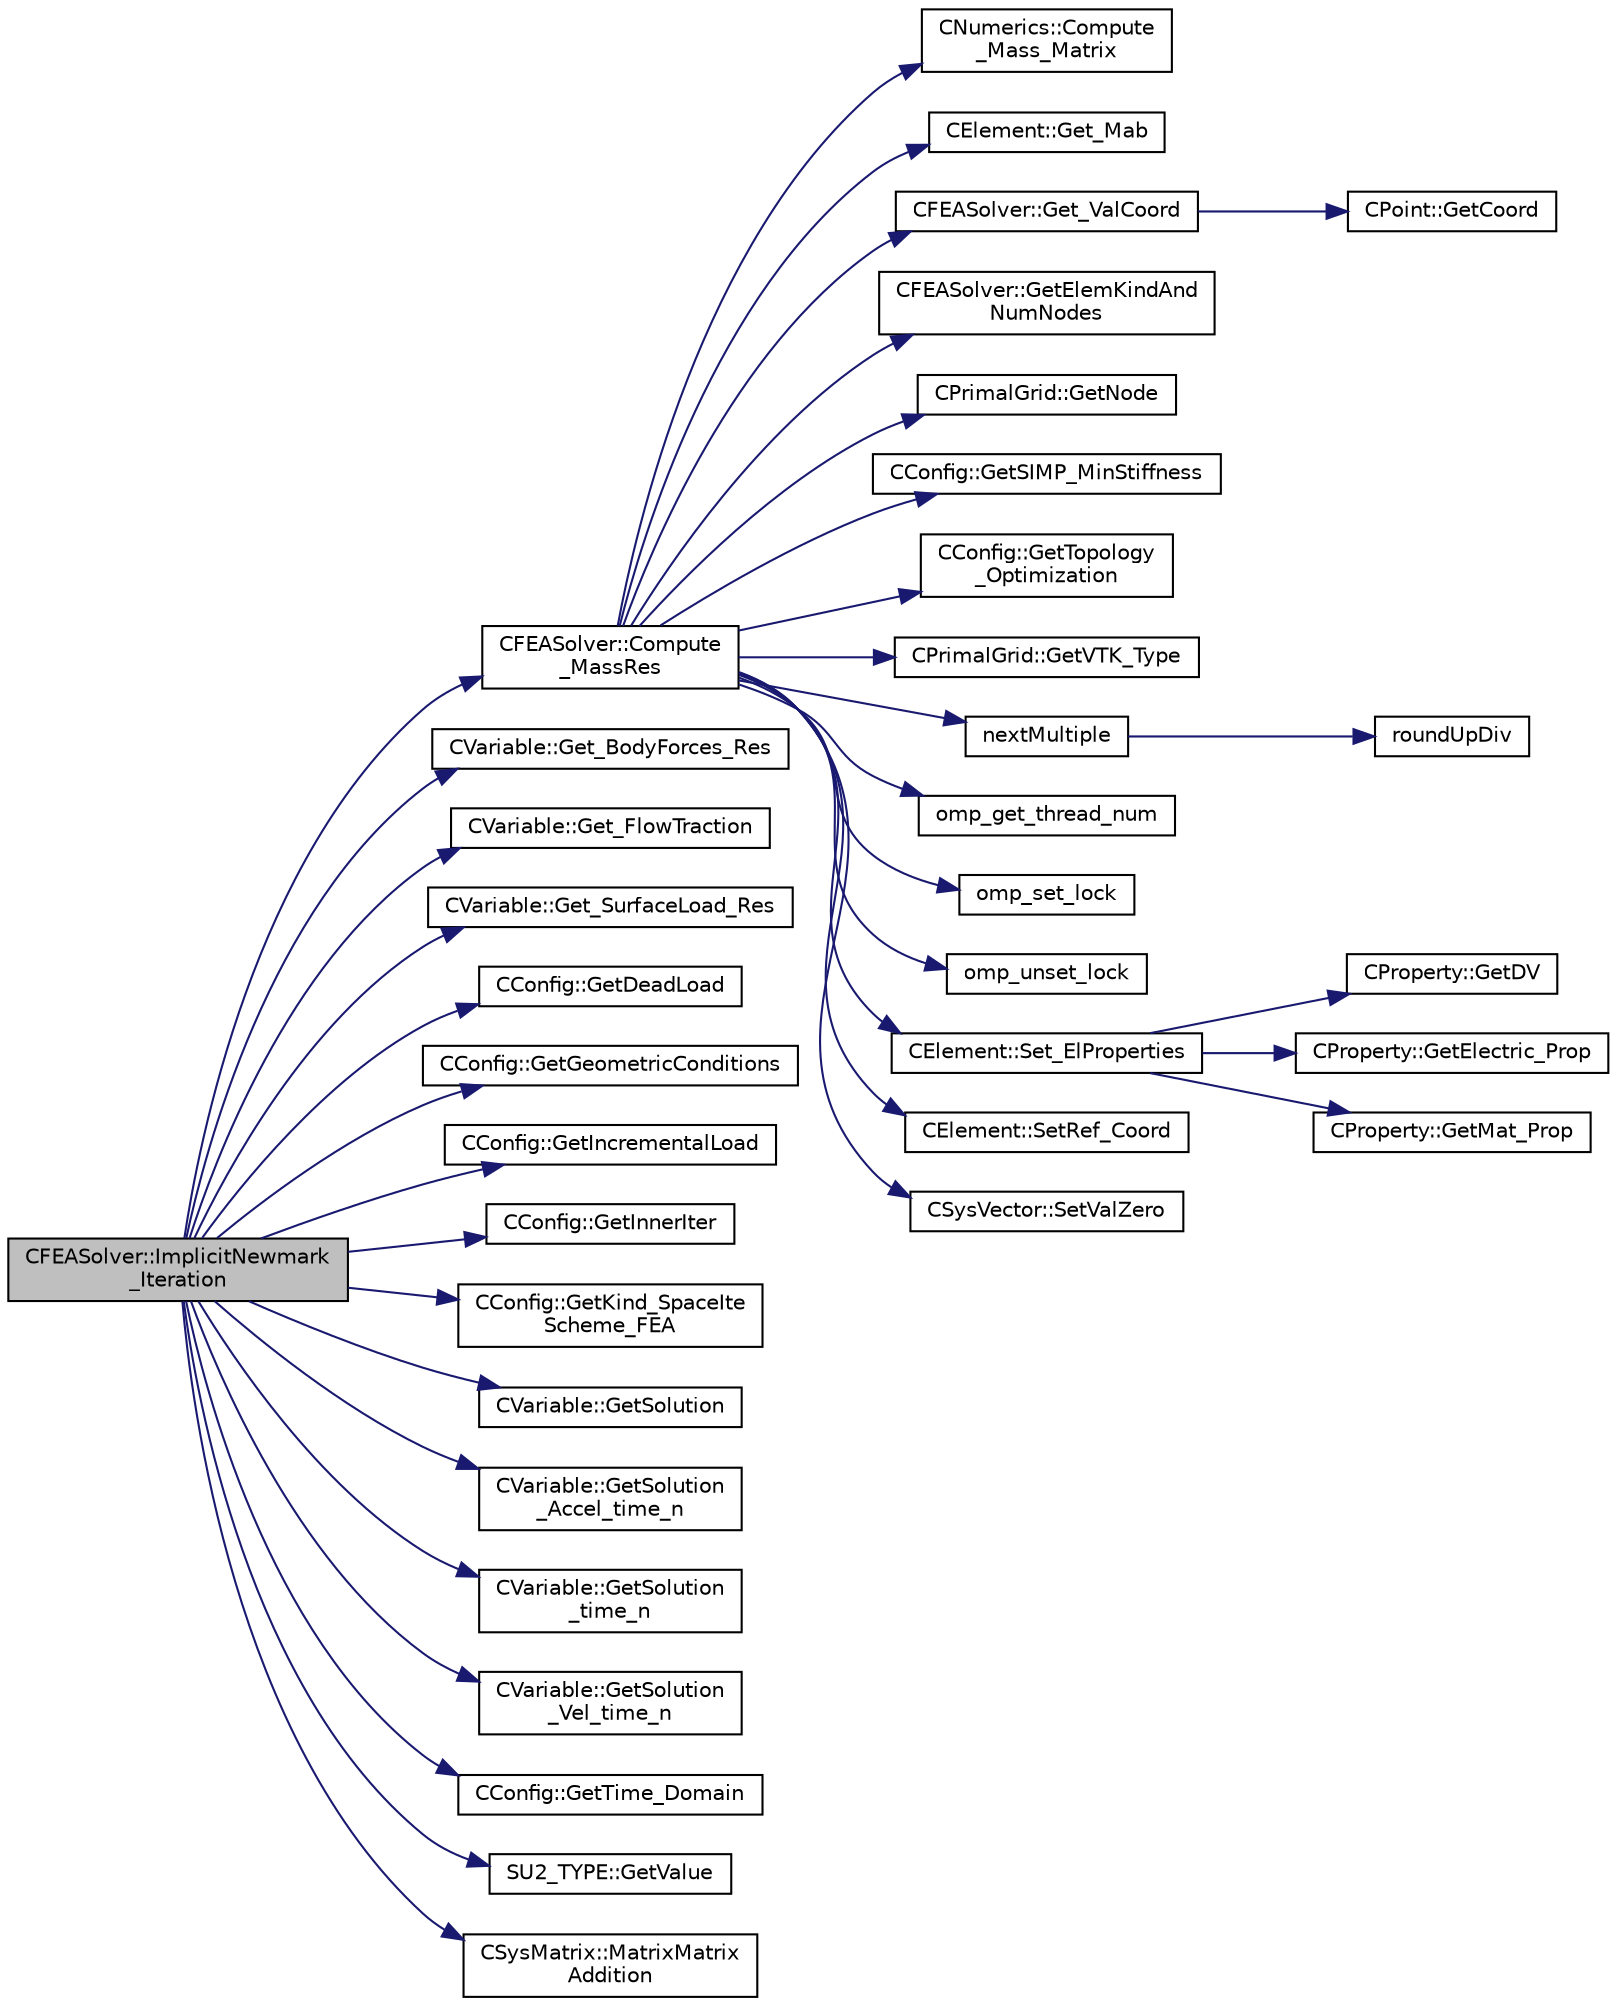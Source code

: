 digraph "CFEASolver::ImplicitNewmark_Iteration"
{
 // LATEX_PDF_SIZE
  edge [fontname="Helvetica",fontsize="10",labelfontname="Helvetica",labelfontsize="10"];
  node [fontname="Helvetica",fontsize="10",shape=record];
  rankdir="LR";
  Node1 [label="CFEASolver::ImplicitNewmark\l_Iteration",height=0.2,width=0.4,color="black", fillcolor="grey75", style="filled", fontcolor="black",tooltip="Iterate using an implicit Newmark solver."];
  Node1 -> Node2 [color="midnightblue",fontsize="10",style="solid",fontname="Helvetica"];
  Node2 [label="CFEASolver::Compute\l_MassRes",height=0.2,width=0.4,color="black", fillcolor="white", style="filled",URL="$classCFEASolver.html#a6e16f805242c36f9d1c3f2f75ddd9b4a",tooltip="Compute the mass residual of the problem."];
  Node2 -> Node3 [color="midnightblue",fontsize="10",style="solid",fontname="Helvetica"];
  Node3 [label="CNumerics::Compute\l_Mass_Matrix",height=0.2,width=0.4,color="black", fillcolor="white", style="filled",URL="$classCNumerics.html#af9afa8752781373ab7725a3657aa095f",tooltip="A virtual member to compute the mass matrix."];
  Node2 -> Node4 [color="midnightblue",fontsize="10",style="solid",fontname="Helvetica"];
  Node4 [label="CElement::Get_Mab",height=0.2,width=0.4,color="black", fillcolor="white", style="filled",URL="$classCElement.html#ac848ce2c15df103416736e7b1da70963",tooltip="Return the value of the diagonal term for the mass matrix, relating nodes a and b."];
  Node2 -> Node5 [color="midnightblue",fontsize="10",style="solid",fontname="Helvetica"];
  Node5 [label="CFEASolver::Get_ValCoord",height=0.2,width=0.4,color="black", fillcolor="white", style="filled",URL="$classCFEASolver.html#ad4309facfe4044d5f5a11209cc96c7eb",tooltip="Get the value of the reference coordinate to set on the element structure."];
  Node5 -> Node6 [color="midnightblue",fontsize="10",style="solid",fontname="Helvetica"];
  Node6 [label="CPoint::GetCoord",height=0.2,width=0.4,color="black", fillcolor="white", style="filled",URL="$classCPoint.html#ab16c29dd03911529cd73bf467c313179",tooltip="Get the coordinates dor the control volume."];
  Node2 -> Node7 [color="midnightblue",fontsize="10",style="solid",fontname="Helvetica"];
  Node7 [label="CFEASolver::GetElemKindAnd\lNumNodes",height=0.2,width=0.4,color="black", fillcolor="white", style="filled",URL="$classCFEASolver.html#a69ff8e551924f4cfbad103287b4bb8bb",tooltip="Get the element container index and number of nodes of a given VTK type."];
  Node2 -> Node8 [color="midnightblue",fontsize="10",style="solid",fontname="Helvetica"];
  Node8 [label="CPrimalGrid::GetNode",height=0.2,width=0.4,color="black", fillcolor="white", style="filled",URL="$classCPrimalGrid.html#a6353b89f5a8a3948cd475da6152bf077",tooltip="Get the nodes shared by the primal grid element."];
  Node2 -> Node9 [color="midnightblue",fontsize="10",style="solid",fontname="Helvetica"];
  Node9 [label="CConfig::GetSIMP_MinStiffness",height=0.2,width=0.4,color="black", fillcolor="white", style="filled",URL="$classCConfig.html#a3807df530b42b9a9f711a9670ea698e9",tooltip="Get lower bound for density-based stiffness penalization."];
  Node2 -> Node10 [color="midnightblue",fontsize="10",style="solid",fontname="Helvetica"];
  Node10 [label="CConfig::GetTopology\l_Optimization",height=0.2,width=0.4,color="black", fillcolor="white", style="filled",URL="$classCConfig.html#aaf3e38ba9bf594bc2d636158d1dbf305",tooltip="Get topology optimization."];
  Node2 -> Node11 [color="midnightblue",fontsize="10",style="solid",fontname="Helvetica"];
  Node11 [label="CPrimalGrid::GetVTK_Type",height=0.2,width=0.4,color="black", fillcolor="white", style="filled",URL="$classCPrimalGrid.html#ad506ad8f97dd70d71c1ee6f407df4cf5",tooltip="Get VTK type."];
  Node2 -> Node12 [color="midnightblue",fontsize="10",style="solid",fontname="Helvetica"];
  Node12 [label="nextMultiple",height=0.2,width=0.4,color="black", fillcolor="white", style="filled",URL="$omp__structure_8hpp.html#adb8cd1783c3fe468888c1c0a5b57cace",tooltip="Round up to next multiple."];
  Node12 -> Node13 [color="midnightblue",fontsize="10",style="solid",fontname="Helvetica"];
  Node13 [label="roundUpDiv",height=0.2,width=0.4,color="black", fillcolor="white", style="filled",URL="$omp__structure_8hpp.html#a1c00281f52b615b111a4990b2d2a5157",tooltip="Integer division rounding up."];
  Node2 -> Node14 [color="midnightblue",fontsize="10",style="solid",fontname="Helvetica"];
  Node14 [label="omp_get_thread_num",height=0.2,width=0.4,color="black", fillcolor="white", style="filled",URL="$omp__structure_8hpp.html#aad63dd7e34961dbbd2e8774e7f6bc2d0",tooltip="Index of current thread, akin to MPI rank."];
  Node2 -> Node15 [color="midnightblue",fontsize="10",style="solid",fontname="Helvetica"];
  Node15 [label="omp_set_lock",height=0.2,width=0.4,color="black", fillcolor="white", style="filled",URL="$omp__structure_8hpp.html#ab306e0d3de13445b4ca9d93b67b8fd25",tooltip=" "];
  Node2 -> Node16 [color="midnightblue",fontsize="10",style="solid",fontname="Helvetica"];
  Node16 [label="omp_unset_lock",height=0.2,width=0.4,color="black", fillcolor="white", style="filled",URL="$omp__structure_8hpp.html#aaf7282f4c7262612a1c68395bc764470",tooltip=" "];
  Node2 -> Node17 [color="midnightblue",fontsize="10",style="solid",fontname="Helvetica"];
  Node17 [label="CElement::Set_ElProperties",height=0.2,width=0.4,color="black", fillcolor="white", style="filled",URL="$classCElement.html#a5a9bc98cf64c54b7e073427967dc3f5a",tooltip="Store the values of the identifiers for element properties."];
  Node17 -> Node18 [color="midnightblue",fontsize="10",style="solid",fontname="Helvetica"];
  Node18 [label="CProperty::GetDV",height=0.2,width=0.4,color="black", fillcolor="white", style="filled",URL="$classCProperty.html#a903e86823bf39c0aee76101d401668c5",tooltip="Get index of the design variable."];
  Node17 -> Node19 [color="midnightblue",fontsize="10",style="solid",fontname="Helvetica"];
  Node19 [label="CProperty::GetElectric_Prop",height=0.2,width=0.4,color="black", fillcolor="white", style="filled",URL="$classCProperty.html#a39808d4c3a823fee58948e00f3abb002",tooltip="Get index of the electric properties."];
  Node17 -> Node20 [color="midnightblue",fontsize="10",style="solid",fontname="Helvetica"];
  Node20 [label="CProperty::GetMat_Prop",height=0.2,width=0.4,color="black", fillcolor="white", style="filled",URL="$classCProperty.html#ae052b949ce07fbd8906850d8098862cf",tooltip="Get index of the physical properties."];
  Node2 -> Node21 [color="midnightblue",fontsize="10",style="solid",fontname="Helvetica"];
  Node21 [label="CElement::SetRef_Coord",height=0.2,width=0.4,color="black", fillcolor="white", style="filled",URL="$classCElement.html#a734f0ffdf9fc0d48f6add20fd6cd5cfe",tooltip="Set the value of the coordinate of the nodes in the reference configuration."];
  Node2 -> Node22 [color="midnightblue",fontsize="10",style="solid",fontname="Helvetica"];
  Node22 [label="CSysVector::SetValZero",height=0.2,width=0.4,color="black", fillcolor="white", style="filled",URL="$classCSysVector.html#aa179ddab500faadee96bebecff9e201d",tooltip="Sets to zero all the entries of the vector."];
  Node1 -> Node23 [color="midnightblue",fontsize="10",style="solid",fontname="Helvetica"];
  Node23 [label="CVariable::Get_BodyForces_Res",height=0.2,width=0.4,color="black", fillcolor="white", style="filled",URL="$classCVariable.html#aaeed96ec85cf34399135c23cf19855a7",tooltip="A virtual member."];
  Node1 -> Node24 [color="midnightblue",fontsize="10",style="solid",fontname="Helvetica"];
  Node24 [label="CVariable::Get_FlowTraction",height=0.2,width=0.4,color="black", fillcolor="white", style="filled",URL="$classCVariable.html#a28d02e14d3f3e1bf25baffee741d8cce",tooltip="A virtual member."];
  Node1 -> Node25 [color="midnightblue",fontsize="10",style="solid",fontname="Helvetica"];
  Node25 [label="CVariable::Get_SurfaceLoad_Res",height=0.2,width=0.4,color="black", fillcolor="white", style="filled",URL="$classCVariable.html#acf06b246400df0d73eee5ff3b7eaed37",tooltip="A virtual member."];
  Node1 -> Node26 [color="midnightblue",fontsize="10",style="solid",fontname="Helvetica"];
  Node26 [label="CConfig::GetDeadLoad",height=0.2,width=0.4,color="black", fillcolor="white", style="filled",URL="$classCConfig.html#a424e952127d9f46fc73e8e0ed2b130ed",tooltip="Decide whether to apply dead loads to the model."];
  Node1 -> Node27 [color="midnightblue",fontsize="10",style="solid",fontname="Helvetica"];
  Node27 [label="CConfig::GetGeometricConditions",height=0.2,width=0.4,color="black", fillcolor="white", style="filled",URL="$classCConfig.html#a9285d2a69fa076420dc0533865f5fe4e",tooltip="Geometric conditions for the structural solver."];
  Node1 -> Node28 [color="midnightblue",fontsize="10",style="solid",fontname="Helvetica"];
  Node28 [label="CConfig::GetIncrementalLoad",height=0.2,width=0.4,color="black", fillcolor="white", style="filled",URL="$classCConfig.html#a1b1ca31c981ecb1cd218600147b23b85",tooltip="Check if we want to apply an incremental load to the nonlinear structural simulation."];
  Node1 -> Node29 [color="midnightblue",fontsize="10",style="solid",fontname="Helvetica"];
  Node29 [label="CConfig::GetInnerIter",height=0.2,width=0.4,color="black", fillcolor="white", style="filled",URL="$classCConfig.html#a079a90396222697f01e0c365285c915d",tooltip="Get the current FSI iteration number."];
  Node1 -> Node30 [color="midnightblue",fontsize="10",style="solid",fontname="Helvetica"];
  Node30 [label="CConfig::GetKind_SpaceIte\lScheme_FEA",height=0.2,width=0.4,color="black", fillcolor="white", style="filled",URL="$classCConfig.html#ac59fdd37ea8c725cd6dad6cf9fd88d51",tooltip="Get the kind of integration scheme (explicit or implicit) for the flow equations."];
  Node1 -> Node31 [color="midnightblue",fontsize="10",style="solid",fontname="Helvetica"];
  Node31 [label="CVariable::GetSolution",height=0.2,width=0.4,color="black", fillcolor="white", style="filled",URL="$classCVariable.html#a261483e39c23c1de7cb9aea7e917c121",tooltip="Get the solution."];
  Node1 -> Node32 [color="midnightblue",fontsize="10",style="solid",fontname="Helvetica"];
  Node32 [label="CVariable::GetSolution\l_Accel_time_n",height=0.2,width=0.4,color="black", fillcolor="white", style="filled",URL="$classCVariable.html#acb493936a05287142a6257122f5cefb5",tooltip="Get the acceleration of the nodes (Structural Analysis) at time n."];
  Node1 -> Node33 [color="midnightblue",fontsize="10",style="solid",fontname="Helvetica"];
  Node33 [label="CVariable::GetSolution\l_time_n",height=0.2,width=0.4,color="black", fillcolor="white", style="filled",URL="$classCVariable.html#a9162db789c2ca2b71159697cc500fcce",tooltip="Get the solution at time n."];
  Node1 -> Node34 [color="midnightblue",fontsize="10",style="solid",fontname="Helvetica"];
  Node34 [label="CVariable::GetSolution\l_Vel_time_n",height=0.2,width=0.4,color="black", fillcolor="white", style="filled",URL="$classCVariable.html#ab36e9bb95a17f0561a94edb80f1ca4c0",tooltip="Get the velocity of the nodes (Structural Analysis) at time n."];
  Node1 -> Node35 [color="midnightblue",fontsize="10",style="solid",fontname="Helvetica"];
  Node35 [label="CConfig::GetTime_Domain",height=0.2,width=0.4,color="black", fillcolor="white", style="filled",URL="$classCConfig.html#a85d2e3cf43b77c63642c40c235b853f3",tooltip="Check if the multizone problem is solved for time domain."];
  Node1 -> Node36 [color="midnightblue",fontsize="10",style="solid",fontname="Helvetica"];
  Node36 [label="SU2_TYPE::GetValue",height=0.2,width=0.4,color="black", fillcolor="white", style="filled",URL="$namespaceSU2__TYPE.html#adf52a59d6f4e578f7915ec9abbf7cb22",tooltip="Get the (primitive) value of the datatype (needs to be specialized for active types)."];
  Node1 -> Node37 [color="midnightblue",fontsize="10",style="solid",fontname="Helvetica"];
  Node37 [label="CSysMatrix::MatrixMatrix\lAddition",height=0.2,width=0.4,color="black", fillcolor="white", style="filled",URL="$classCSysMatrix.html#a29db4f59f36097c710f802f71836d16f",tooltip="Add a scaled sparse matrix to \"this\" (axpy-type operation, A = A+alpha*B)."];
}

